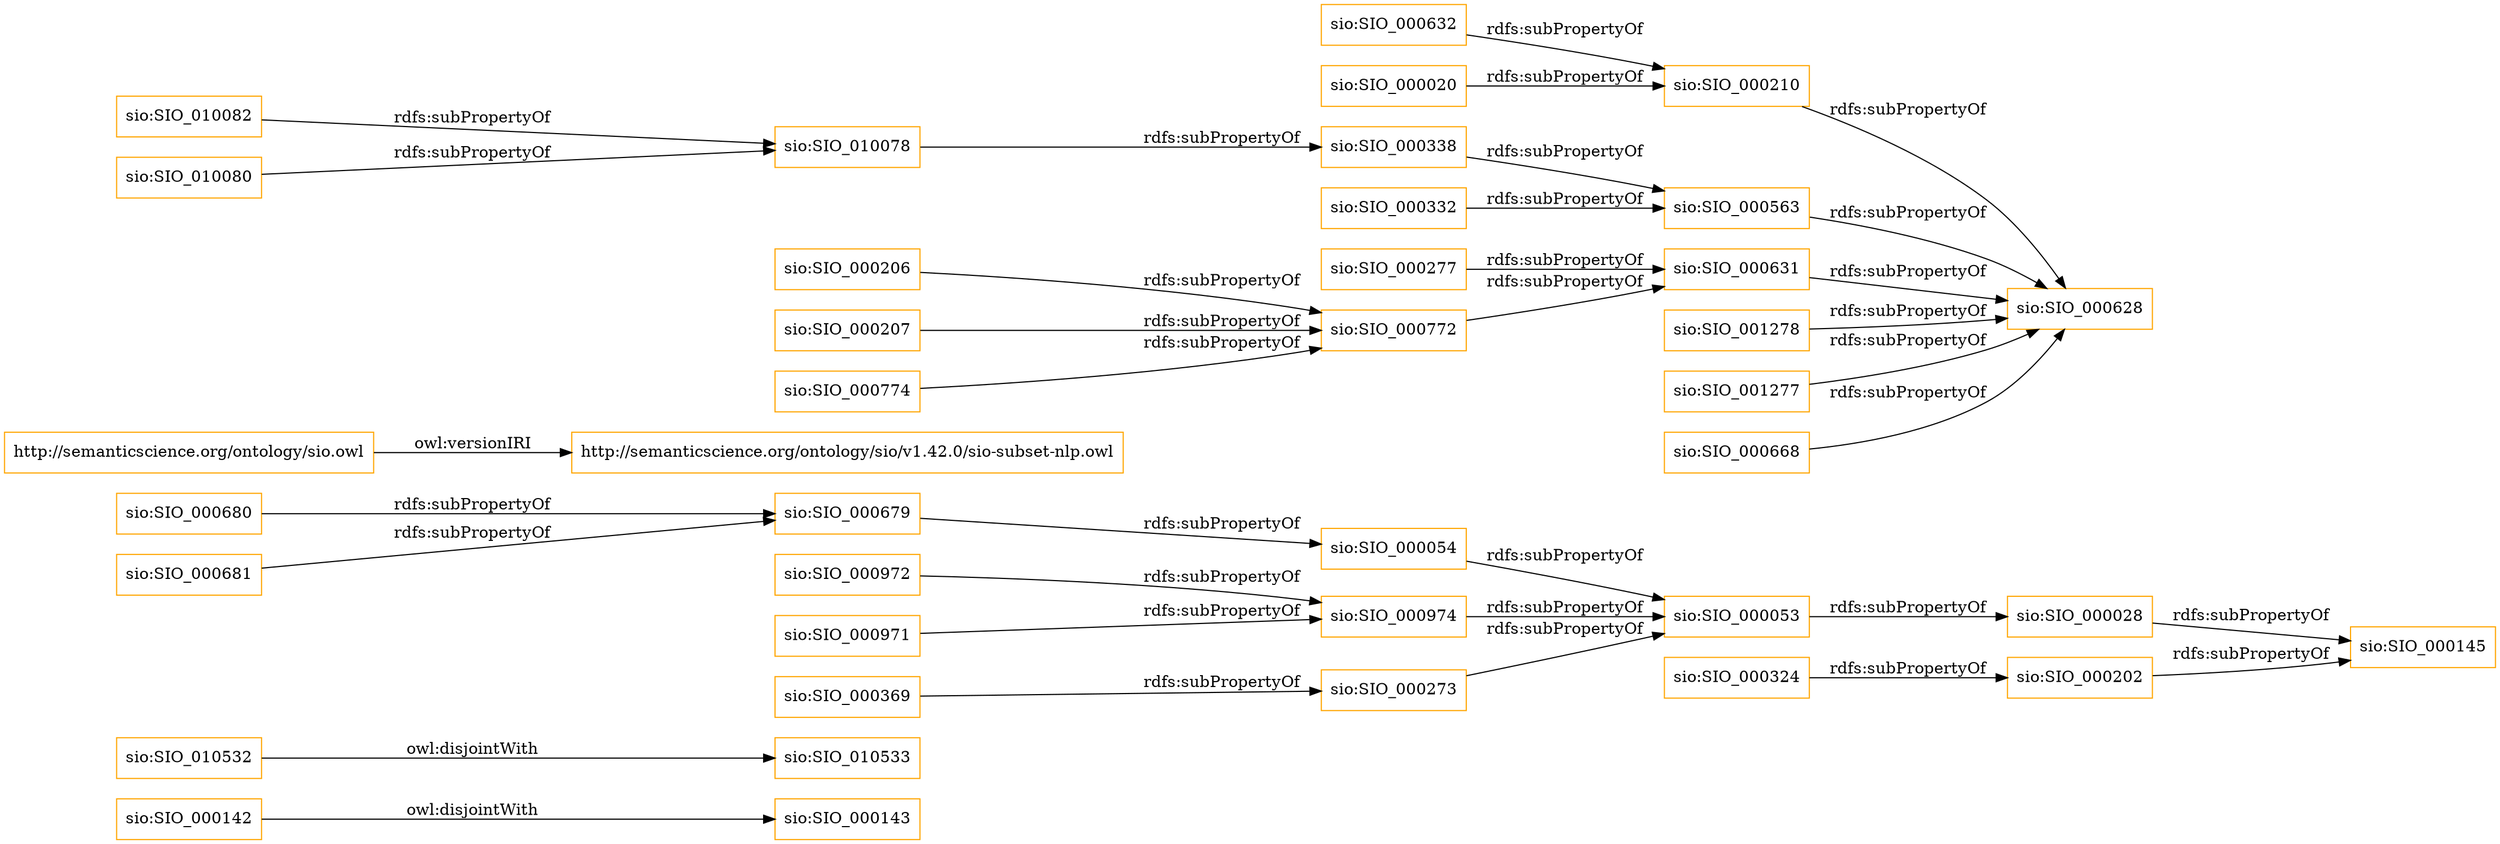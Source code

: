 digraph ar2dtool_diagram { 
rankdir=LR;
size="1501"
node [shape = rectangle, color="orange"]; "sio:SIO_000142" "sio:SIO_000143" "sio:SIO_010532" "sio:SIO_010533" ; /*classes style*/
	"sio:SIO_000680" -> "sio:SIO_000679" [ label = "rdfs:subPropertyOf" ];
	"http://semanticscience.org/ontology/sio.owl" -> "http://semanticscience.org/ontology/sio/v1.42.0/sio-subset-nlp.owl" [ label = "owl:versionIRI" ];
	"sio:SIO_000974" -> "sio:SIO_000053" [ label = "rdfs:subPropertyOf" ];
	"sio:SIO_000202" -> "sio:SIO_000145" [ label = "rdfs:subPropertyOf" ];
	"sio:SIO_010082" -> "sio:SIO_010078" [ label = "rdfs:subPropertyOf" ];
	"sio:SIO_000028" -> "sio:SIO_000145" [ label = "rdfs:subPropertyOf" ];
	"sio:SIO_000369" -> "sio:SIO_000273" [ label = "rdfs:subPropertyOf" ];
	"sio:SIO_010078" -> "sio:SIO_000338" [ label = "rdfs:subPropertyOf" ];
	"sio:SIO_000273" -> "sio:SIO_000053" [ label = "rdfs:subPropertyOf" ];
	"sio:SIO_000632" -> "sio:SIO_000210" [ label = "rdfs:subPropertyOf" ];
	"sio:SIO_000207" -> "sio:SIO_000772" [ label = "rdfs:subPropertyOf" ];
	"sio:SIO_000210" -> "sio:SIO_000628" [ label = "rdfs:subPropertyOf" ];
	"sio:SIO_000774" -> "sio:SIO_000772" [ label = "rdfs:subPropertyOf" ];
	"sio:SIO_000631" -> "sio:SIO_000628" [ label = "rdfs:subPropertyOf" ];
	"sio:SIO_000972" -> "sio:SIO_000974" [ label = "rdfs:subPropertyOf" ];
	"sio:SIO_000324" -> "sio:SIO_000202" [ label = "rdfs:subPropertyOf" ];
	"sio:SIO_000206" -> "sio:SIO_000772" [ label = "rdfs:subPropertyOf" ];
	"sio:SIO_010080" -> "sio:SIO_010078" [ label = "rdfs:subPropertyOf" ];
	"sio:SIO_000020" -> "sio:SIO_000210" [ label = "rdfs:subPropertyOf" ];
	"sio:SIO_000054" -> "sio:SIO_000053" [ label = "rdfs:subPropertyOf" ];
	"sio:SIO_000277" -> "sio:SIO_000631" [ label = "rdfs:subPropertyOf" ];
	"sio:SIO_000971" -> "sio:SIO_000974" [ label = "rdfs:subPropertyOf" ];
	"sio:SIO_000332" -> "sio:SIO_000563" [ label = "rdfs:subPropertyOf" ];
	"sio:SIO_000338" -> "sio:SIO_000563" [ label = "rdfs:subPropertyOf" ];
	"sio:SIO_000679" -> "sio:SIO_000054" [ label = "rdfs:subPropertyOf" ];
	"sio:SIO_000772" -> "sio:SIO_000631" [ label = "rdfs:subPropertyOf" ];
	"sio:SIO_000053" -> "sio:SIO_000028" [ label = "rdfs:subPropertyOf" ];
	"sio:SIO_001278" -> "sio:SIO_000628" [ label = "rdfs:subPropertyOf" ];
	"sio:SIO_000142" -> "sio:SIO_000143" [ label = "owl:disjointWith" ];
	"sio:SIO_000681" -> "sio:SIO_000679" [ label = "rdfs:subPropertyOf" ];
	"sio:SIO_000563" -> "sio:SIO_000628" [ label = "rdfs:subPropertyOf" ];
	"sio:SIO_001277" -> "sio:SIO_000628" [ label = "rdfs:subPropertyOf" ];
	"sio:SIO_010532" -> "sio:SIO_010533" [ label = "owl:disjointWith" ];
	"sio:SIO_000668" -> "sio:SIO_000628" [ label = "rdfs:subPropertyOf" ];

}

